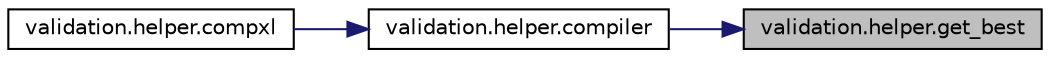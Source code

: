 digraph "validation.helper.get_best"
{
 // INTERACTIVE_SVG=YES
 // LATEX_PDF_SIZE
  edge [fontname="Helvetica",fontsize="10",labelfontname="Helvetica",labelfontsize="10"];
  node [fontname="Helvetica",fontsize="10",shape=record];
  rankdir="RL";
  Node1 [label="validation.helper.get_best",height=0.2,width=0.4,color="black", fillcolor="grey75", style="filled", fontcolor="black",tooltip=" "];
  Node1 -> Node2 [dir="back",color="midnightblue",fontsize="10",style="solid",fontname="Helvetica"];
  Node2 [label="validation.helper.compiler",height=0.2,width=0.4,color="black", fillcolor="white", style="filled",URL="$namespacevalidation_1_1helper.html#a46d5b2543b76dfa5ed94e698ee11dee8",tooltip=" "];
  Node2 -> Node3 [dir="back",color="midnightblue",fontsize="10",style="solid",fontname="Helvetica"];
  Node3 [label="validation.helper.compxl",height=0.2,width=0.4,color="black", fillcolor="white", style="filled",URL="$namespacevalidation_1_1helper.html#a1cb91b1b03cee9d56e53f56b8cc9b9e8",tooltip=" "];
}

